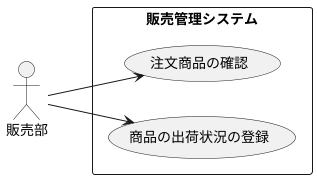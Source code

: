 @startuml 販売管理システム
    left to right direction
    actor 販売部 as A1

    rectangle 販売管理システム {
        usecase 注文商品の確認 as U1
        usecase 商品の出荷状況の登録 as U2
    }

    A1 --> U1
    A1 --> U2

@enduml